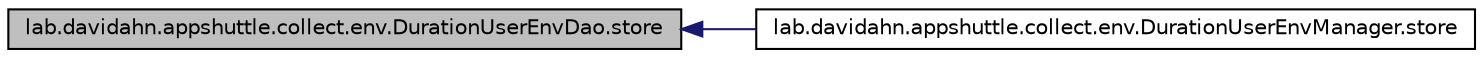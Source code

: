 digraph G
{
 // INTERACTIVE_SVG=YES
  edge [fontname="Helvetica",fontsize="10",labelfontname="Helvetica",labelfontsize="10"];
  node [fontname="Helvetica",fontsize="10",shape=record];
  rankdir="LR";
  Node1 [label="lab.davidahn.appshuttle.collect.env.DurationUserEnvDao.store",height=0.2,width=0.4,color="black", fillcolor="grey75", style="filled" fontcolor="black"];
  Node1 -> Node2 [dir="back",color="midnightblue",fontsize="10",style="solid"];
  Node2 [label="lab.davidahn.appshuttle.collect.env.DurationUserEnvManager.store",height=0.2,width=0.4,color="black", fillcolor="white", style="filled",URL="$classlab_1_1davidahn_1_1appshuttle_1_1collect_1_1env_1_1_duration_user_env_manager.html#a95391d68d34988671013b024e882f609"];
}
